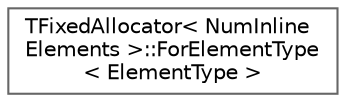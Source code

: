 digraph "Graphical Class Hierarchy"
{
 // INTERACTIVE_SVG=YES
 // LATEX_PDF_SIZE
  bgcolor="transparent";
  edge [fontname=Helvetica,fontsize=10,labelfontname=Helvetica,labelfontsize=10];
  node [fontname=Helvetica,fontsize=10,shape=box,height=0.2,width=0.4];
  rankdir="LR";
  Node0 [id="Node000000",label="TFixedAllocator\< NumInline\lElements \>::ForElementType\l\< ElementType \>",height=0.2,width=0.4,color="grey40", fillcolor="white", style="filled",URL="$d8/d69/classTFixedAllocator_1_1ForElementType.html",tooltip=" "];
}
